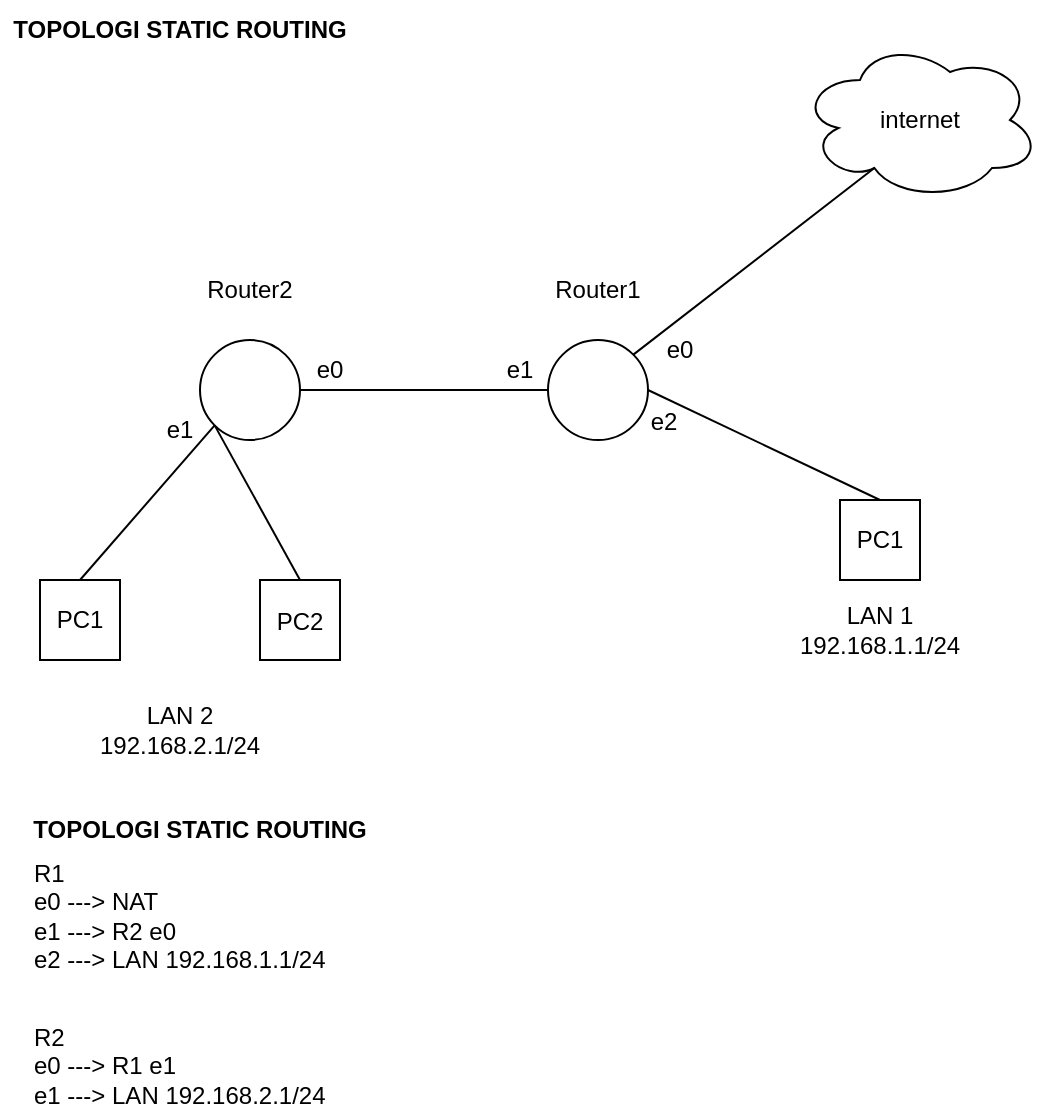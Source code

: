 <mxfile version="16.1.0" type="device"><diagram id="C_XOUNlpJ-aBP7yP9d5q" name="Page-1"><mxGraphModel dx="599" dy="310" grid="1" gridSize="10" guides="1" tooltips="1" connect="1" arrows="1" fold="1" page="1" pageScale="1" pageWidth="827" pageHeight="1169" math="0" shadow="0"><root><mxCell id="0"/><mxCell id="1" parent="0"/><mxCell id="VUmddJxRZC5NofO_wM_y-1" value="" style="ellipse;whiteSpace=wrap;html=1;aspect=fixed;" vertex="1" parent="1"><mxGeometry x="240" y="200" width="50" height="50" as="geometry"/></mxCell><mxCell id="VUmddJxRZC5NofO_wM_y-2" value="" style="ellipse;whiteSpace=wrap;html=1;aspect=fixed;" vertex="1" parent="1"><mxGeometry x="414" y="200" width="50" height="50" as="geometry"/></mxCell><mxCell id="VUmddJxRZC5NofO_wM_y-3" value="Router2" style="text;html=1;strokeColor=none;fillColor=none;align=center;verticalAlign=middle;whiteSpace=wrap;rounded=0;" vertex="1" parent="1"><mxGeometry x="235" y="160" width="60" height="30" as="geometry"/></mxCell><mxCell id="VUmddJxRZC5NofO_wM_y-4" value="Router1" style="text;html=1;strokeColor=none;fillColor=none;align=center;verticalAlign=middle;whiteSpace=wrap;rounded=0;" vertex="1" parent="1"><mxGeometry x="409" y="160" width="60" height="30" as="geometry"/></mxCell><mxCell id="VUmddJxRZC5NofO_wM_y-5" value="" style="ellipse;shape=cloud;whiteSpace=wrap;html=1;" vertex="1" parent="1"><mxGeometry x="540" y="50" width="120" height="80" as="geometry"/></mxCell><mxCell id="VUmddJxRZC5NofO_wM_y-6" value="" style="rounded=0;whiteSpace=wrap;html=1;" vertex="1" parent="1"><mxGeometry x="560" y="280" width="40" height="40" as="geometry"/></mxCell><mxCell id="VUmddJxRZC5NofO_wM_y-7" value="" style="rounded=0;whiteSpace=wrap;html=1;" vertex="1" parent="1"><mxGeometry x="270" y="320" width="40" height="40" as="geometry"/></mxCell><mxCell id="VUmddJxRZC5NofO_wM_y-8" value="" style="rounded=0;whiteSpace=wrap;html=1;" vertex="1" parent="1"><mxGeometry x="160" y="320" width="40" height="40" as="geometry"/></mxCell><mxCell id="VUmddJxRZC5NofO_wM_y-9" value="" style="endArrow=none;html=1;rounded=0;exitX=1;exitY=0.5;exitDx=0;exitDy=0;entryX=0;entryY=0.5;entryDx=0;entryDy=0;" edge="1" parent="1" source="VUmddJxRZC5NofO_wM_y-1" target="VUmddJxRZC5NofO_wM_y-2"><mxGeometry width="50" height="50" relative="1" as="geometry"><mxPoint x="390" y="220" as="sourcePoint"/><mxPoint x="440" y="170" as="targetPoint"/></mxGeometry></mxCell><mxCell id="VUmddJxRZC5NofO_wM_y-10" value="internet" style="text;html=1;strokeColor=none;fillColor=none;align=center;verticalAlign=middle;whiteSpace=wrap;rounded=0;" vertex="1" parent="1"><mxGeometry x="570" y="75" width="60" height="30" as="geometry"/></mxCell><mxCell id="VUmddJxRZC5NofO_wM_y-11" value="PC1" style="text;html=1;strokeColor=none;fillColor=none;align=center;verticalAlign=middle;whiteSpace=wrap;rounded=0;" vertex="1" parent="1"><mxGeometry x="550" y="285" width="60" height="30" as="geometry"/></mxCell><mxCell id="VUmddJxRZC5NofO_wM_y-12" value="LAN 1&lt;br&gt;&lt;span style=&quot;text-align: left&quot;&gt;192.168.1.1/24&lt;/span&gt;" style="text;html=1;strokeColor=none;fillColor=none;align=center;verticalAlign=middle;whiteSpace=wrap;rounded=0;" vertex="1" parent="1"><mxGeometry x="550" y="330" width="60" height="30" as="geometry"/></mxCell><mxCell id="VUmddJxRZC5NofO_wM_y-13" value="PC1" style="text;html=1;strokeColor=none;fillColor=none;align=center;verticalAlign=middle;whiteSpace=wrap;rounded=0;" vertex="1" parent="1"><mxGeometry x="150" y="325" width="60" height="30" as="geometry"/></mxCell><mxCell id="VUmddJxRZC5NofO_wM_y-14" value="PC2" style="text;html=1;strokeColor=none;fillColor=none;align=center;verticalAlign=middle;whiteSpace=wrap;rounded=0;" vertex="1" parent="1"><mxGeometry x="260" y="326" width="60" height="30" as="geometry"/></mxCell><mxCell id="VUmddJxRZC5NofO_wM_y-15" value="LAN 2&lt;br&gt;&lt;span style=&quot;text-align: left&quot;&gt;192.168.2.1/24&lt;/span&gt;" style="text;html=1;strokeColor=none;fillColor=none;align=center;verticalAlign=middle;whiteSpace=wrap;rounded=0;" vertex="1" parent="1"><mxGeometry x="200" y="380" width="60" height="30" as="geometry"/></mxCell><mxCell id="VUmddJxRZC5NofO_wM_y-16" value="" style="endArrow=none;html=1;rounded=0;exitX=0.5;exitY=0;exitDx=0;exitDy=0;entryX=0;entryY=1;entryDx=0;entryDy=0;" edge="1" parent="1" source="VUmddJxRZC5NofO_wM_y-8" target="VUmddJxRZC5NofO_wM_y-1"><mxGeometry width="50" height="50" relative="1" as="geometry"><mxPoint x="390" y="300" as="sourcePoint"/><mxPoint x="440" y="250" as="targetPoint"/></mxGeometry></mxCell><mxCell id="VUmddJxRZC5NofO_wM_y-17" value="" style="endArrow=none;html=1;rounded=0;exitX=0.5;exitY=0;exitDx=0;exitDy=0;entryX=0;entryY=1;entryDx=0;entryDy=0;" edge="1" parent="1" source="VUmddJxRZC5NofO_wM_y-7" target="VUmddJxRZC5NofO_wM_y-1"><mxGeometry width="50" height="50" relative="1" as="geometry"><mxPoint x="190" y="330" as="sourcePoint"/><mxPoint x="250" y="240" as="targetPoint"/></mxGeometry></mxCell><mxCell id="VUmddJxRZC5NofO_wM_y-18" value="" style="endArrow=none;html=1;rounded=0;exitX=0.5;exitY=0;exitDx=0;exitDy=0;entryX=1;entryY=0.5;entryDx=0;entryDy=0;" edge="1" parent="1" source="VUmddJxRZC5NofO_wM_y-6" target="VUmddJxRZC5NofO_wM_y-2"><mxGeometry width="50" height="50" relative="1" as="geometry"><mxPoint x="300" y="330" as="sourcePoint"/><mxPoint x="490" y="225" as="targetPoint"/></mxGeometry></mxCell><mxCell id="VUmddJxRZC5NofO_wM_y-19" value="" style="endArrow=none;html=1;rounded=0;exitX=0.31;exitY=0.8;exitDx=0;exitDy=0;exitPerimeter=0;entryX=1;entryY=0;entryDx=0;entryDy=0;" edge="1" parent="1" source="VUmddJxRZC5NofO_wM_y-5" target="VUmddJxRZC5NofO_wM_y-2"><mxGeometry width="50" height="50" relative="1" as="geometry"><mxPoint x="590" y="290" as="sourcePoint"/><mxPoint x="490" y="200" as="targetPoint"/></mxGeometry></mxCell><mxCell id="VUmddJxRZC5NofO_wM_y-20" value="&lt;b&gt;TOPOLOGI STATIC ROUTING&lt;/b&gt;" style="text;html=1;strokeColor=none;fillColor=none;align=center;verticalAlign=middle;whiteSpace=wrap;rounded=0;" vertex="1" parent="1"><mxGeometry x="140" y="30" width="180" height="30" as="geometry"/></mxCell><mxCell id="VUmddJxRZC5NofO_wM_y-21" value="&lt;b&gt;TOPOLOGI STATIC ROUTING&lt;/b&gt;" style="text;html=1;strokeColor=none;fillColor=none;align=center;verticalAlign=middle;whiteSpace=wrap;rounded=0;" vertex="1" parent="1"><mxGeometry x="150" y="430" width="180" height="30" as="geometry"/></mxCell><mxCell id="VUmddJxRZC5NofO_wM_y-22" value="R1&lt;br&gt;e0 ---&amp;gt; NAT&lt;br&gt;e1 ---&amp;gt; R2 e0&lt;br&gt;e2 ---&amp;gt; LAN 192.168.1.1/24" style="text;html=1;strokeColor=none;fillColor=none;align=left;verticalAlign=middle;whiteSpace=wrap;rounded=0;" vertex="1" parent="1"><mxGeometry x="155" y="473" width="180" height="30" as="geometry"/></mxCell><mxCell id="VUmddJxRZC5NofO_wM_y-23" value="R2&lt;br&gt;e0 ---&amp;gt; R1 e1&lt;br&gt;e1 ---&amp;gt; LAN 192.168.2.1/24" style="text;html=1;strokeColor=none;fillColor=none;align=left;verticalAlign=middle;whiteSpace=wrap;rounded=0;" vertex="1" parent="1"><mxGeometry x="155" y="548" width="180" height="30" as="geometry"/></mxCell><mxCell id="VUmddJxRZC5NofO_wM_y-24" value="e0" style="text;html=1;strokeColor=none;fillColor=none;align=center;verticalAlign=middle;whiteSpace=wrap;rounded=0;" vertex="1" parent="1"><mxGeometry x="450" y="190" width="60" height="30" as="geometry"/></mxCell><mxCell id="VUmddJxRZC5NofO_wM_y-25" value="e1" style="text;html=1;strokeColor=none;fillColor=none;align=center;verticalAlign=middle;whiteSpace=wrap;rounded=0;" vertex="1" parent="1"><mxGeometry x="370" y="200" width="60" height="30" as="geometry"/></mxCell><mxCell id="VUmddJxRZC5NofO_wM_y-26" value="e0" style="text;html=1;strokeColor=none;fillColor=none;align=center;verticalAlign=middle;whiteSpace=wrap;rounded=0;" vertex="1" parent="1"><mxGeometry x="275" y="200" width="60" height="30" as="geometry"/></mxCell><mxCell id="VUmddJxRZC5NofO_wM_y-27" value="e2" style="text;html=1;strokeColor=none;fillColor=none;align=center;verticalAlign=middle;whiteSpace=wrap;rounded=0;" vertex="1" parent="1"><mxGeometry x="442" y="226" width="60" height="30" as="geometry"/></mxCell><mxCell id="VUmddJxRZC5NofO_wM_y-28" value="e1" style="text;html=1;strokeColor=none;fillColor=none;align=center;verticalAlign=middle;whiteSpace=wrap;rounded=0;" vertex="1" parent="1"><mxGeometry x="200" y="230" width="60" height="30" as="geometry"/></mxCell></root></mxGraphModel></diagram></mxfile>